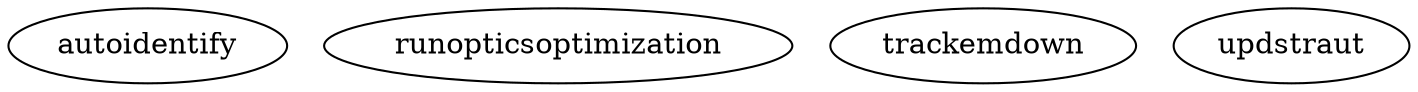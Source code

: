 /* Created by mdot for Matlab */
digraph m2html {

  autoidentify [URL="autoidentify.html"];
  runopticsoptimization [URL="runopticsoptimization.html"];
  trackemdown [URL="trackemdown.html"];
  updstraut [URL="updstraut.html"];
}
